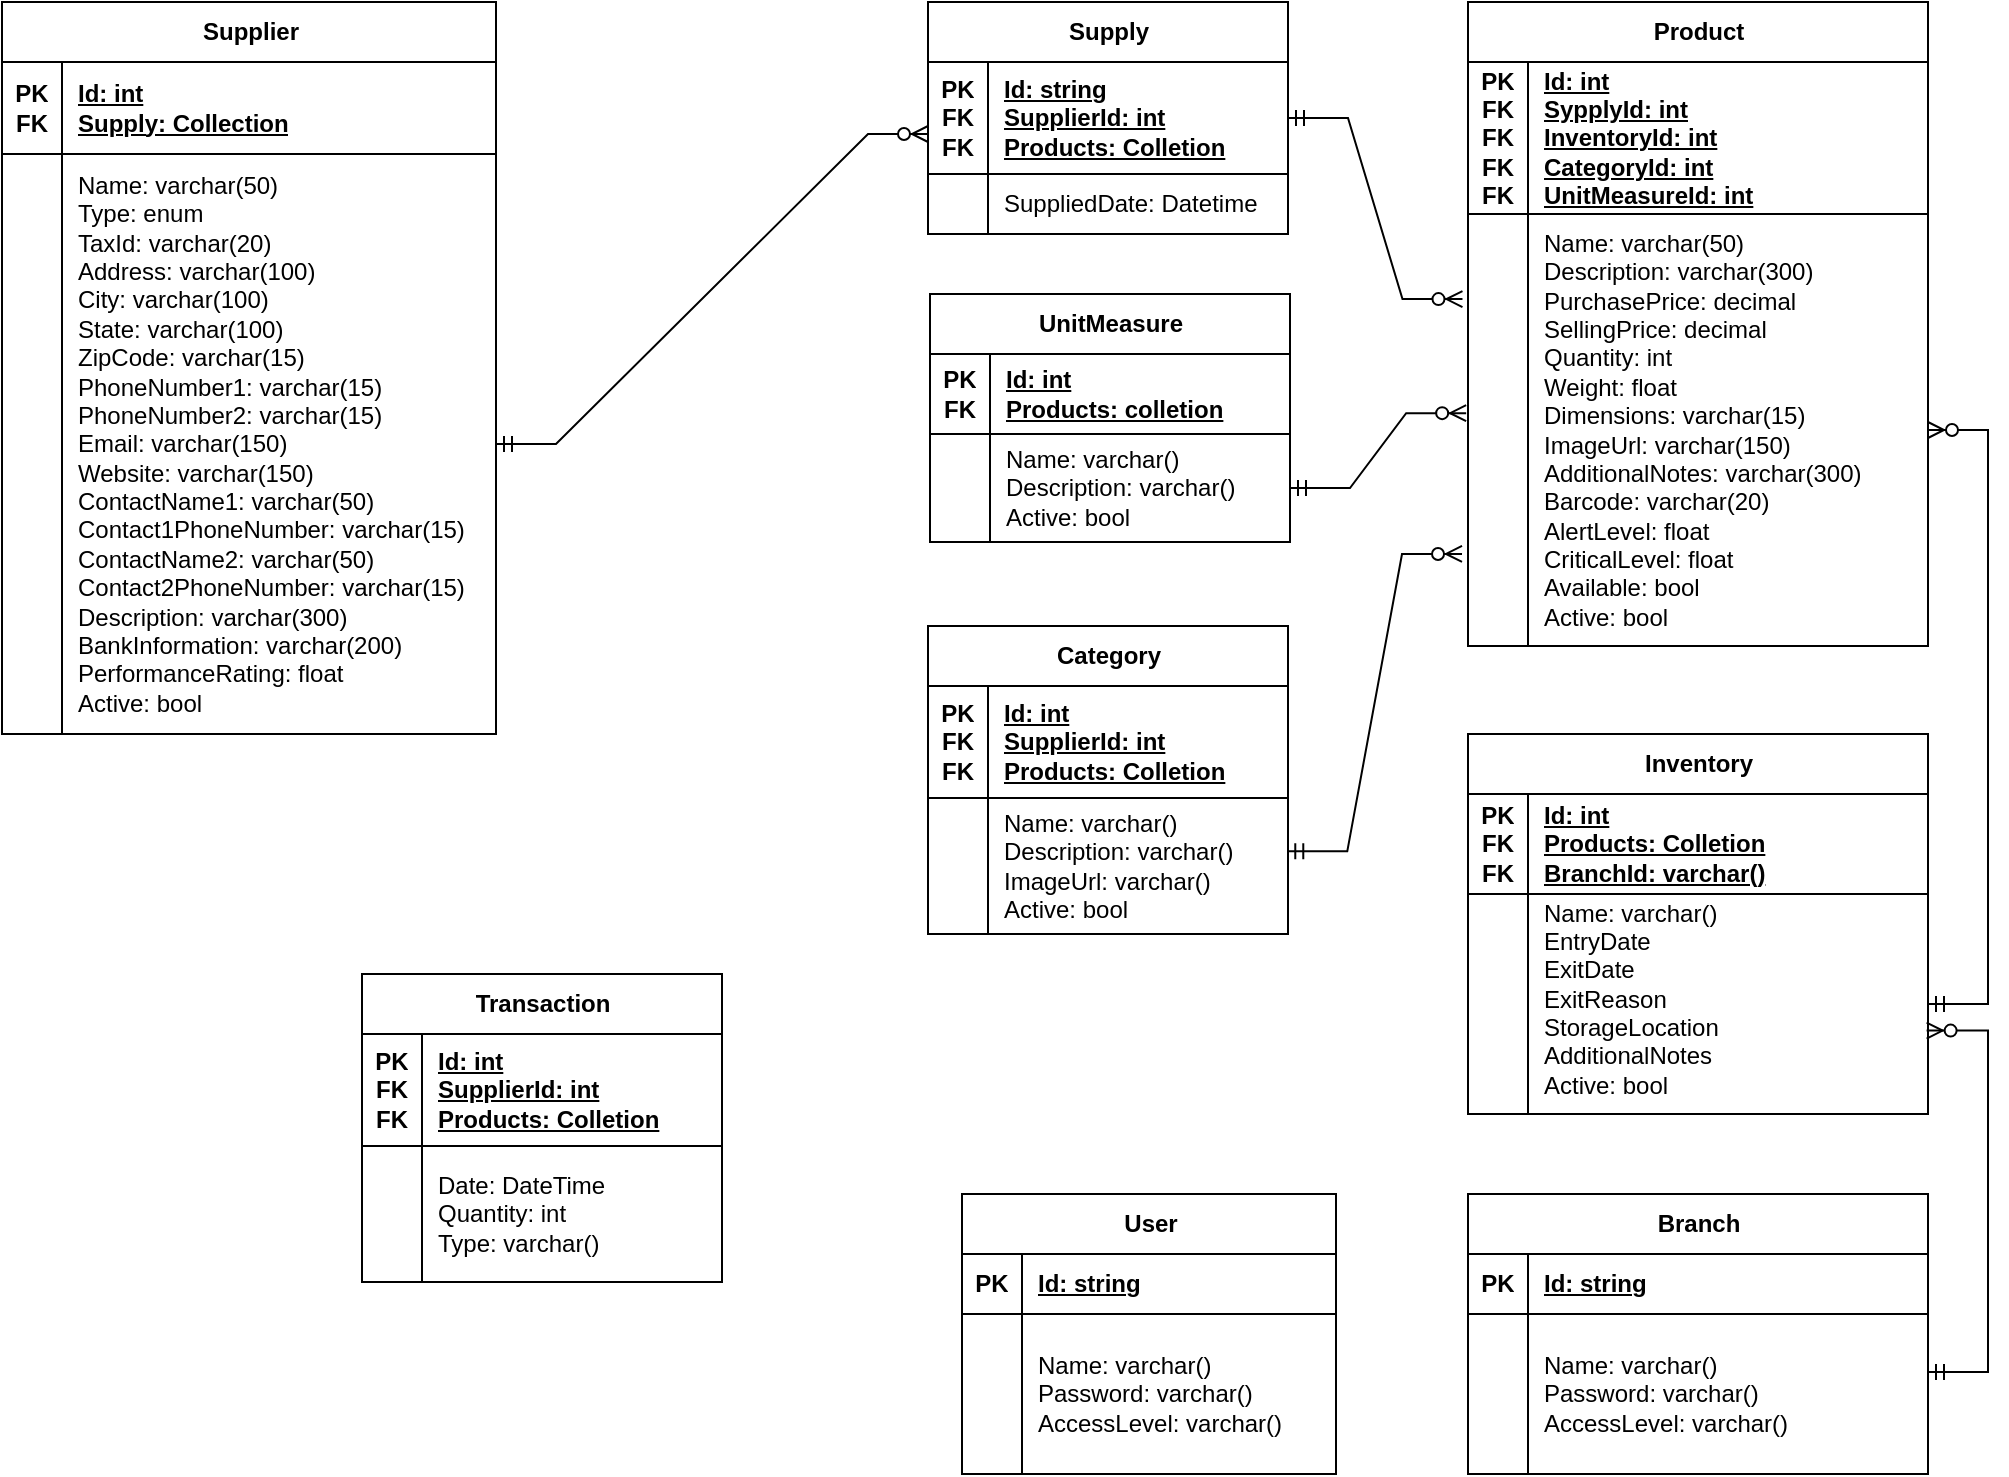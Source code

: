 <mxfile version="22.0.8" type="github">
  <diagram name="Página-1" id="oI9TYDiOCawssJ5pB_Mc">
    <mxGraphModel dx="1731" dy="668" grid="1" gridSize="10" guides="1" tooltips="1" connect="1" arrows="1" fold="1" page="1" pageScale="1" pageWidth="1169" pageHeight="827" math="0" shadow="0">
      <root>
        <mxCell id="0" />
        <mxCell id="1" parent="0" />
        <mxCell id="u429zlxLRRn3Ip08pNfd-1" value="Supplier" style="shape=table;startSize=30;container=1;collapsible=1;childLayout=tableLayout;fixedRows=1;rowLines=0;fontStyle=1;align=center;resizeLast=1;html=1;" parent="1" vertex="1">
          <mxGeometry x="30" y="44" width="247" height="366.0" as="geometry" />
        </mxCell>
        <mxCell id="u429zlxLRRn3Ip08pNfd-2" value="" style="shape=tableRow;horizontal=0;startSize=0;swimlaneHead=0;swimlaneBody=0;fillColor=none;collapsible=0;dropTarget=0;points=[[0,0.5],[1,0.5]];portConstraint=eastwest;top=0;left=0;right=0;bottom=1;" parent="u429zlxLRRn3Ip08pNfd-1" vertex="1">
          <mxGeometry y="30" width="247" height="46" as="geometry" />
        </mxCell>
        <mxCell id="u429zlxLRRn3Ip08pNfd-3" value="PK&lt;br&gt;FK" style="shape=partialRectangle;connectable=0;fillColor=none;top=0;left=0;bottom=0;right=0;fontStyle=1;overflow=hidden;whiteSpace=wrap;html=1;" parent="u429zlxLRRn3Ip08pNfd-2" vertex="1">
          <mxGeometry width="30" height="46" as="geometry">
            <mxRectangle width="30" height="46" as="alternateBounds" />
          </mxGeometry>
        </mxCell>
        <mxCell id="u429zlxLRRn3Ip08pNfd-4" value="Id: int&lt;br&gt;Supply: Collection" style="shape=partialRectangle;connectable=0;fillColor=none;top=0;left=0;bottom=0;right=0;align=left;spacingLeft=6;fontStyle=5;overflow=hidden;whiteSpace=wrap;html=1;" parent="u429zlxLRRn3Ip08pNfd-2" vertex="1">
          <mxGeometry x="30" width="217" height="46" as="geometry">
            <mxRectangle width="217" height="46" as="alternateBounds" />
          </mxGeometry>
        </mxCell>
        <mxCell id="u429zlxLRRn3Ip08pNfd-11" value="" style="shape=tableRow;horizontal=0;startSize=0;swimlaneHead=0;swimlaneBody=0;fillColor=none;collapsible=0;dropTarget=0;points=[[0,0.5],[1,0.5]];portConstraint=eastwest;top=0;left=0;right=0;bottom=0;" parent="u429zlxLRRn3Ip08pNfd-1" vertex="1">
          <mxGeometry y="76" width="247" height="290" as="geometry" />
        </mxCell>
        <mxCell id="u429zlxLRRn3Ip08pNfd-12" value="" style="shape=partialRectangle;connectable=0;fillColor=none;top=0;left=0;bottom=0;right=0;editable=1;overflow=hidden;whiteSpace=wrap;html=1;" parent="u429zlxLRRn3Ip08pNfd-11" vertex="1">
          <mxGeometry width="30" height="290" as="geometry">
            <mxRectangle width="30" height="290" as="alternateBounds" />
          </mxGeometry>
        </mxCell>
        <mxCell id="u429zlxLRRn3Ip08pNfd-13" value="Name: varchar(50)&lt;br&gt;Type: enum&lt;br&gt;TaxId: varchar(20)&lt;br&gt;Address: varchar(100)&lt;br&gt;City: varchar(100)&lt;br&gt;State: varchar(100)&lt;br&gt;ZipCode: varchar(15)&lt;br&gt;PhoneNumber1: varchar(15)&lt;br&gt;PhoneNumber2: varchar(15)&lt;br&gt;Email: varchar(150)&lt;br&gt;Website: varchar(150)&lt;br&gt;ContactName1: varchar(50)&lt;br&gt;Contact1PhoneNumber: varchar(15)&lt;br&gt;ContactName2: varchar(50)&lt;br&gt;Contact2PhoneNumber: varchar(15)&lt;br&gt;Description: varchar(300)&lt;br&gt;BankInformation: varchar(200)&lt;br&gt;PerformanceRating: float&lt;br&gt;Active: bool" style="shape=partialRectangle;connectable=0;fillColor=none;top=0;left=0;bottom=0;right=0;align=left;spacingLeft=6;overflow=hidden;whiteSpace=wrap;html=1;" parent="u429zlxLRRn3Ip08pNfd-11" vertex="1">
          <mxGeometry x="30" width="217" height="290" as="geometry">
            <mxRectangle width="217" height="290" as="alternateBounds" />
          </mxGeometry>
        </mxCell>
        <mxCell id="u429zlxLRRn3Ip08pNfd-28" value="Supply" style="shape=table;startSize=30;container=1;collapsible=1;childLayout=tableLayout;fixedRows=1;rowLines=0;fontStyle=1;align=center;resizeLast=1;html=1;" parent="1" vertex="1">
          <mxGeometry x="493" y="44" width="180" height="116.0" as="geometry" />
        </mxCell>
        <mxCell id="u429zlxLRRn3Ip08pNfd-29" value="" style="shape=tableRow;horizontal=0;startSize=0;swimlaneHead=0;swimlaneBody=0;fillColor=none;collapsible=0;dropTarget=0;points=[[0,0.5],[1,0.5]];portConstraint=eastwest;top=0;left=0;right=0;bottom=1;" parent="u429zlxLRRn3Ip08pNfd-28" vertex="1">
          <mxGeometry y="30" width="180" height="56" as="geometry" />
        </mxCell>
        <mxCell id="u429zlxLRRn3Ip08pNfd-30" value="PK&lt;br&gt;FK&lt;br&gt;FK" style="shape=partialRectangle;connectable=0;fillColor=none;top=0;left=0;bottom=0;right=0;fontStyle=1;overflow=hidden;whiteSpace=wrap;html=1;" parent="u429zlxLRRn3Ip08pNfd-29" vertex="1">
          <mxGeometry width="30" height="56" as="geometry">
            <mxRectangle width="30" height="56" as="alternateBounds" />
          </mxGeometry>
        </mxCell>
        <mxCell id="u429zlxLRRn3Ip08pNfd-31" value="Id: string&lt;br&gt;SupplierId: int&lt;br&gt;Products: Colletion" style="shape=partialRectangle;connectable=0;fillColor=none;top=0;left=0;bottom=0;right=0;align=left;spacingLeft=6;fontStyle=5;overflow=hidden;whiteSpace=wrap;html=1;" parent="u429zlxLRRn3Ip08pNfd-29" vertex="1">
          <mxGeometry x="30" width="150" height="56" as="geometry">
            <mxRectangle width="150" height="56" as="alternateBounds" />
          </mxGeometry>
        </mxCell>
        <mxCell id="u429zlxLRRn3Ip08pNfd-32" value="" style="shape=tableRow;horizontal=0;startSize=0;swimlaneHead=0;swimlaneBody=0;fillColor=none;collapsible=0;dropTarget=0;points=[[0,0.5],[1,0.5]];portConstraint=eastwest;top=0;left=0;right=0;bottom=0;" parent="u429zlxLRRn3Ip08pNfd-28" vertex="1">
          <mxGeometry y="86" width="180" height="30" as="geometry" />
        </mxCell>
        <mxCell id="u429zlxLRRn3Ip08pNfd-33" value="" style="shape=partialRectangle;connectable=0;fillColor=none;top=0;left=0;bottom=0;right=0;editable=1;overflow=hidden;whiteSpace=wrap;html=1;" parent="u429zlxLRRn3Ip08pNfd-32" vertex="1">
          <mxGeometry width="30" height="30" as="geometry">
            <mxRectangle width="30" height="30" as="alternateBounds" />
          </mxGeometry>
        </mxCell>
        <mxCell id="u429zlxLRRn3Ip08pNfd-34" value="SuppliedDate: Datetime" style="shape=partialRectangle;connectable=0;fillColor=none;top=0;left=0;bottom=0;right=0;align=left;spacingLeft=6;overflow=hidden;whiteSpace=wrap;html=1;" parent="u429zlxLRRn3Ip08pNfd-32" vertex="1">
          <mxGeometry x="30" width="150" height="30" as="geometry">
            <mxRectangle width="150" height="30" as="alternateBounds" />
          </mxGeometry>
        </mxCell>
        <mxCell id="u429zlxLRRn3Ip08pNfd-36" value="" style="edgeStyle=entityRelationEdgeStyle;fontSize=12;html=1;endArrow=ERzeroToMany;startArrow=ERmandOne;rounded=0;exitX=1;exitY=0.5;exitDx=0;exitDy=0;" parent="1" source="u429zlxLRRn3Ip08pNfd-11" edge="1">
          <mxGeometry width="100" height="100" relative="1" as="geometry">
            <mxPoint x="393" y="210" as="sourcePoint" />
            <mxPoint x="493" y="110" as="targetPoint" />
          </mxGeometry>
        </mxCell>
        <mxCell id="u429zlxLRRn3Ip08pNfd-37" value="Product" style="shape=table;startSize=30;container=1;collapsible=1;childLayout=tableLayout;fixedRows=1;rowLines=0;fontStyle=1;align=center;resizeLast=1;html=1;" parent="1" vertex="1">
          <mxGeometry x="763" y="44" width="230" height="322" as="geometry" />
        </mxCell>
        <mxCell id="u429zlxLRRn3Ip08pNfd-38" value="" style="shape=tableRow;horizontal=0;startSize=0;swimlaneHead=0;swimlaneBody=0;fillColor=none;collapsible=0;dropTarget=0;points=[[0,0.5],[1,0.5]];portConstraint=eastwest;top=0;left=0;right=0;bottom=1;" parent="u429zlxLRRn3Ip08pNfd-37" vertex="1">
          <mxGeometry y="30" width="230" height="76" as="geometry" />
        </mxCell>
        <mxCell id="u429zlxLRRn3Ip08pNfd-39" value="PK&lt;br&gt;FK&lt;br&gt;FK&lt;br&gt;FK&lt;br&gt;FK" style="shape=partialRectangle;connectable=0;fillColor=none;top=0;left=0;bottom=0;right=0;fontStyle=1;overflow=hidden;whiteSpace=wrap;html=1;" parent="u429zlxLRRn3Ip08pNfd-38" vertex="1">
          <mxGeometry width="30" height="76" as="geometry">
            <mxRectangle width="30" height="76" as="alternateBounds" />
          </mxGeometry>
        </mxCell>
        <mxCell id="u429zlxLRRn3Ip08pNfd-40" value="Id: int&lt;br&gt;SypplyId: int&lt;br&gt;InventoryId: int&lt;br&gt;CategoryId: int&lt;br&gt;UnitMeasureId: int" style="shape=partialRectangle;connectable=0;fillColor=none;top=0;left=0;bottom=0;right=0;align=left;spacingLeft=6;fontStyle=5;overflow=hidden;whiteSpace=wrap;html=1;" parent="u429zlxLRRn3Ip08pNfd-38" vertex="1">
          <mxGeometry x="30" width="200" height="76" as="geometry">
            <mxRectangle width="200" height="76" as="alternateBounds" />
          </mxGeometry>
        </mxCell>
        <mxCell id="u429zlxLRRn3Ip08pNfd-41" value="" style="shape=tableRow;horizontal=0;startSize=0;swimlaneHead=0;swimlaneBody=0;fillColor=none;collapsible=0;dropTarget=0;points=[[0,0.5],[1,0.5]];portConstraint=eastwest;top=0;left=0;right=0;bottom=0;" parent="u429zlxLRRn3Ip08pNfd-37" vertex="1">
          <mxGeometry y="106" width="230" height="216" as="geometry" />
        </mxCell>
        <mxCell id="u429zlxLRRn3Ip08pNfd-42" value="" style="shape=partialRectangle;connectable=0;fillColor=none;top=0;left=0;bottom=0;right=0;editable=1;overflow=hidden;whiteSpace=wrap;html=1;" parent="u429zlxLRRn3Ip08pNfd-41" vertex="1">
          <mxGeometry width="30" height="216" as="geometry">
            <mxRectangle width="30" height="216" as="alternateBounds" />
          </mxGeometry>
        </mxCell>
        <mxCell id="u429zlxLRRn3Ip08pNfd-43" value="Name: varchar(50)&lt;br&gt;Description: varchar(300)&lt;br&gt;PurchasePrice: decimal&lt;br&gt;SellingPrice: decimal&lt;br&gt;Quantity: int&lt;br&gt;Weight: float&lt;br&gt;Dimensions: varchar(15)&lt;br&gt;ImageUrl: varchar(150)&lt;br&gt;AdditionalNotes: varchar(300)&lt;br&gt;Barcode: varchar(20)&lt;br&gt;AlertLevel: float&lt;br&gt;CriticalLevel: float&lt;br&gt;Available: bool&lt;br&gt;Active: bool" style="shape=partialRectangle;connectable=0;fillColor=none;top=0;left=0;bottom=0;right=0;align=left;spacingLeft=6;overflow=hidden;whiteSpace=wrap;html=1;" parent="u429zlxLRRn3Ip08pNfd-41" vertex="1">
          <mxGeometry x="30" width="200" height="216" as="geometry">
            <mxRectangle width="200" height="216" as="alternateBounds" />
          </mxGeometry>
        </mxCell>
        <mxCell id="u429zlxLRRn3Ip08pNfd-44" value="" style="edgeStyle=entityRelationEdgeStyle;fontSize=12;html=1;endArrow=ERzeroToMany;startArrow=ERmandOne;rounded=0;exitX=1;exitY=0.5;exitDx=0;exitDy=0;entryX=-0.012;entryY=0.197;entryDx=0;entryDy=0;entryPerimeter=0;" parent="1" source="u429zlxLRRn3Ip08pNfd-28" target="u429zlxLRRn3Ip08pNfd-41" edge="1">
          <mxGeometry width="100" height="100" relative="1" as="geometry">
            <mxPoint x="640" y="80.0" as="sourcePoint" />
            <mxPoint x="730" y="226" as="targetPoint" />
            <Array as="points">
              <mxPoint x="717" y="168" />
              <mxPoint x="717" y="188" />
              <mxPoint x="717" y="188" />
            </Array>
          </mxGeometry>
        </mxCell>
        <mxCell id="u429zlxLRRn3Ip08pNfd-45" value="Inventory" style="shape=table;startSize=30;container=1;collapsible=1;childLayout=tableLayout;fixedRows=1;rowLines=0;fontStyle=1;align=center;resizeLast=1;html=1;" parent="1" vertex="1">
          <mxGeometry x="763" y="410" width="230" height="190" as="geometry" />
        </mxCell>
        <mxCell id="u429zlxLRRn3Ip08pNfd-46" value="" style="shape=tableRow;horizontal=0;startSize=0;swimlaneHead=0;swimlaneBody=0;fillColor=none;collapsible=0;dropTarget=0;points=[[0,0.5],[1,0.5]];portConstraint=eastwest;top=0;left=0;right=0;bottom=1;" parent="u429zlxLRRn3Ip08pNfd-45" vertex="1">
          <mxGeometry y="30" width="230" height="50" as="geometry" />
        </mxCell>
        <mxCell id="u429zlxLRRn3Ip08pNfd-47" value="PK&lt;br&gt;FK&lt;br&gt;FK" style="shape=partialRectangle;connectable=0;fillColor=none;top=0;left=0;bottom=0;right=0;fontStyle=1;overflow=hidden;whiteSpace=wrap;html=1;" parent="u429zlxLRRn3Ip08pNfd-46" vertex="1">
          <mxGeometry width="30" height="50" as="geometry">
            <mxRectangle width="30" height="50" as="alternateBounds" />
          </mxGeometry>
        </mxCell>
        <mxCell id="u429zlxLRRn3Ip08pNfd-48" value="Id: int&lt;br&gt;Products: Colletion&lt;br&gt;BranchId: varchar()" style="shape=partialRectangle;connectable=0;fillColor=none;top=0;left=0;bottom=0;right=0;align=left;spacingLeft=6;fontStyle=5;overflow=hidden;whiteSpace=wrap;html=1;" parent="u429zlxLRRn3Ip08pNfd-46" vertex="1">
          <mxGeometry x="30" width="200" height="50" as="geometry">
            <mxRectangle width="200" height="50" as="alternateBounds" />
          </mxGeometry>
        </mxCell>
        <mxCell id="u429zlxLRRn3Ip08pNfd-49" value="" style="shape=tableRow;horizontal=0;startSize=0;swimlaneHead=0;swimlaneBody=0;fillColor=none;collapsible=0;dropTarget=0;points=[[0,0.5],[1,0.5]];portConstraint=eastwest;top=0;left=0;right=0;bottom=0;" parent="u429zlxLRRn3Ip08pNfd-45" vertex="1">
          <mxGeometry y="80" width="230" height="110" as="geometry" />
        </mxCell>
        <mxCell id="u429zlxLRRn3Ip08pNfd-50" value="" style="shape=partialRectangle;connectable=0;fillColor=none;top=0;left=0;bottom=0;right=0;editable=1;overflow=hidden;whiteSpace=wrap;html=1;" parent="u429zlxLRRn3Ip08pNfd-49" vertex="1">
          <mxGeometry width="30" height="110" as="geometry">
            <mxRectangle width="30" height="110" as="alternateBounds" />
          </mxGeometry>
        </mxCell>
        <mxCell id="u429zlxLRRn3Ip08pNfd-51" value="Name: varchar()&lt;br&gt;EntryDate&lt;br&gt;ExitDate&lt;br&gt;ExitReason&lt;br&gt;StorageLocation&lt;br&gt;AdditionalNotes&lt;br&gt;Active: bool&lt;br&gt;&lt;br&gt;&lt;br&gt;" style="shape=partialRectangle;connectable=0;fillColor=none;top=0;left=0;bottom=0;right=0;align=left;spacingLeft=6;overflow=hidden;whiteSpace=wrap;html=1;" parent="u429zlxLRRn3Ip08pNfd-49" vertex="1">
          <mxGeometry x="30" width="200" height="110" as="geometry">
            <mxRectangle width="200" height="110" as="alternateBounds" />
          </mxGeometry>
        </mxCell>
        <mxCell id="u429zlxLRRn3Ip08pNfd-54" value="" style="edgeStyle=entityRelationEdgeStyle;fontSize=12;html=1;endArrow=ERzeroToMany;startArrow=ERmandOne;rounded=0;entryX=1;entryY=0.5;entryDx=0;entryDy=0;exitX=1;exitY=0.5;exitDx=0;exitDy=0;" parent="1" source="u429zlxLRRn3Ip08pNfd-49" target="u429zlxLRRn3Ip08pNfd-41" edge="1">
          <mxGeometry width="100" height="100" relative="1" as="geometry">
            <mxPoint x="1040" y="440" as="sourcePoint" />
            <mxPoint x="1140" y="340" as="targetPoint" />
            <Array as="points">
              <mxPoint x="1050" y="400" />
            </Array>
          </mxGeometry>
        </mxCell>
        <mxCell id="S84WDKqpn4CY_QFBzjo1-1" value="Category" style="shape=table;startSize=30;container=1;collapsible=1;childLayout=tableLayout;fixedRows=1;rowLines=0;fontStyle=1;align=center;resizeLast=1;html=1;" parent="1" vertex="1">
          <mxGeometry x="493" y="356" width="180" height="154.0" as="geometry" />
        </mxCell>
        <mxCell id="S84WDKqpn4CY_QFBzjo1-2" value="" style="shape=tableRow;horizontal=0;startSize=0;swimlaneHead=0;swimlaneBody=0;fillColor=none;collapsible=0;dropTarget=0;points=[[0,0.5],[1,0.5]];portConstraint=eastwest;top=0;left=0;right=0;bottom=1;" parent="S84WDKqpn4CY_QFBzjo1-1" vertex="1">
          <mxGeometry y="30" width="180" height="56" as="geometry" />
        </mxCell>
        <mxCell id="S84WDKqpn4CY_QFBzjo1-3" value="PK&lt;br&gt;FK&lt;br&gt;FK" style="shape=partialRectangle;connectable=0;fillColor=none;top=0;left=0;bottom=0;right=0;fontStyle=1;overflow=hidden;whiteSpace=wrap;html=1;" parent="S84WDKqpn4CY_QFBzjo1-2" vertex="1">
          <mxGeometry width="30" height="56" as="geometry">
            <mxRectangle width="30" height="56" as="alternateBounds" />
          </mxGeometry>
        </mxCell>
        <mxCell id="S84WDKqpn4CY_QFBzjo1-4" value="Id: int&lt;br&gt;SupplierId: int&lt;br&gt;Products: Colletion" style="shape=partialRectangle;connectable=0;fillColor=none;top=0;left=0;bottom=0;right=0;align=left;spacingLeft=6;fontStyle=5;overflow=hidden;whiteSpace=wrap;html=1;" parent="S84WDKqpn4CY_QFBzjo1-2" vertex="1">
          <mxGeometry x="30" width="150" height="56" as="geometry">
            <mxRectangle width="150" height="56" as="alternateBounds" />
          </mxGeometry>
        </mxCell>
        <mxCell id="S84WDKqpn4CY_QFBzjo1-5" value="" style="shape=tableRow;horizontal=0;startSize=0;swimlaneHead=0;swimlaneBody=0;fillColor=none;collapsible=0;dropTarget=0;points=[[0,0.5],[1,0.5]];portConstraint=eastwest;top=0;left=0;right=0;bottom=0;" parent="S84WDKqpn4CY_QFBzjo1-1" vertex="1">
          <mxGeometry y="86" width="180" height="68" as="geometry" />
        </mxCell>
        <mxCell id="S84WDKqpn4CY_QFBzjo1-6" value="" style="shape=partialRectangle;connectable=0;fillColor=none;top=0;left=0;bottom=0;right=0;editable=1;overflow=hidden;whiteSpace=wrap;html=1;" parent="S84WDKqpn4CY_QFBzjo1-5" vertex="1">
          <mxGeometry width="30" height="68" as="geometry">
            <mxRectangle width="30" height="68" as="alternateBounds" />
          </mxGeometry>
        </mxCell>
        <mxCell id="S84WDKqpn4CY_QFBzjo1-7" value="Name: varchar()&lt;br&gt;Description: varchar()&lt;br&gt;ImageUrl: varchar()&lt;br&gt;Active: bool" style="shape=partialRectangle;connectable=0;fillColor=none;top=0;left=0;bottom=0;right=0;align=left;spacingLeft=6;overflow=hidden;whiteSpace=wrap;html=1;" parent="S84WDKqpn4CY_QFBzjo1-5" vertex="1">
          <mxGeometry x="30" width="150" height="68" as="geometry">
            <mxRectangle width="150" height="68" as="alternateBounds" />
          </mxGeometry>
        </mxCell>
        <mxCell id="S84WDKqpn4CY_QFBzjo1-8" value="" style="edgeStyle=entityRelationEdgeStyle;fontSize=12;html=1;endArrow=ERzeroToMany;startArrow=ERmandOne;rounded=0;entryX=-0.013;entryY=0.787;entryDx=0;entryDy=0;entryPerimeter=0;exitX=0.998;exitY=0.392;exitDx=0;exitDy=0;exitPerimeter=0;" parent="1" source="S84WDKqpn4CY_QFBzjo1-5" target="u429zlxLRRn3Ip08pNfd-41" edge="1">
          <mxGeometry width="100" height="100" relative="1" as="geometry">
            <mxPoint x="680" y="468" as="sourcePoint" />
            <mxPoint x="750.36" y="279.996" as="targetPoint" />
          </mxGeometry>
        </mxCell>
        <mxCell id="S84WDKqpn4CY_QFBzjo1-12" value="UnitMeasure" style="shape=table;startSize=30;container=1;collapsible=1;childLayout=tableLayout;fixedRows=1;rowLines=0;fontStyle=1;align=center;resizeLast=1;html=1;" parent="1" vertex="1">
          <mxGeometry x="494" y="190" width="180" height="124.0" as="geometry" />
        </mxCell>
        <mxCell id="S84WDKqpn4CY_QFBzjo1-13" value="" style="shape=tableRow;horizontal=0;startSize=0;swimlaneHead=0;swimlaneBody=0;fillColor=none;collapsible=0;dropTarget=0;points=[[0,0.5],[1,0.5]];portConstraint=eastwest;top=0;left=0;right=0;bottom=1;" parent="S84WDKqpn4CY_QFBzjo1-12" vertex="1">
          <mxGeometry y="30" width="180" height="40" as="geometry" />
        </mxCell>
        <mxCell id="S84WDKqpn4CY_QFBzjo1-14" value="PK&lt;br&gt;FK" style="shape=partialRectangle;connectable=0;fillColor=none;top=0;left=0;bottom=0;right=0;fontStyle=1;overflow=hidden;whiteSpace=wrap;html=1;" parent="S84WDKqpn4CY_QFBzjo1-13" vertex="1">
          <mxGeometry width="30" height="40" as="geometry">
            <mxRectangle width="30" height="40" as="alternateBounds" />
          </mxGeometry>
        </mxCell>
        <mxCell id="S84WDKqpn4CY_QFBzjo1-15" value="Id: int&lt;br&gt;Products: colletion" style="shape=partialRectangle;connectable=0;fillColor=none;top=0;left=0;bottom=0;right=0;align=left;spacingLeft=6;fontStyle=5;overflow=hidden;whiteSpace=wrap;html=1;" parent="S84WDKqpn4CY_QFBzjo1-13" vertex="1">
          <mxGeometry x="30" width="150" height="40" as="geometry">
            <mxRectangle width="150" height="40" as="alternateBounds" />
          </mxGeometry>
        </mxCell>
        <mxCell id="S84WDKqpn4CY_QFBzjo1-16" value="" style="shape=tableRow;horizontal=0;startSize=0;swimlaneHead=0;swimlaneBody=0;fillColor=none;collapsible=0;dropTarget=0;points=[[0,0.5],[1,0.5]];portConstraint=eastwest;top=0;left=0;right=0;bottom=0;" parent="S84WDKqpn4CY_QFBzjo1-12" vertex="1">
          <mxGeometry y="70" width="180" height="54" as="geometry" />
        </mxCell>
        <mxCell id="S84WDKqpn4CY_QFBzjo1-17" value="" style="shape=partialRectangle;connectable=0;fillColor=none;top=0;left=0;bottom=0;right=0;editable=1;overflow=hidden;whiteSpace=wrap;html=1;" parent="S84WDKqpn4CY_QFBzjo1-16" vertex="1">
          <mxGeometry width="30" height="54" as="geometry">
            <mxRectangle width="30" height="54" as="alternateBounds" />
          </mxGeometry>
        </mxCell>
        <mxCell id="S84WDKqpn4CY_QFBzjo1-18" value="Name: varchar()&lt;br&gt;Description: varchar()&lt;br&gt;Active: bool" style="shape=partialRectangle;connectable=0;fillColor=none;top=0;left=0;bottom=0;right=0;align=left;spacingLeft=6;overflow=hidden;whiteSpace=wrap;html=1;" parent="S84WDKqpn4CY_QFBzjo1-16" vertex="1">
          <mxGeometry x="30" width="150" height="54" as="geometry">
            <mxRectangle width="150" height="54" as="alternateBounds" />
          </mxGeometry>
        </mxCell>
        <mxCell id="S84WDKqpn4CY_QFBzjo1-19" value="" style="edgeStyle=entityRelationEdgeStyle;fontSize=12;html=1;endArrow=ERzeroToMany;startArrow=ERmandOne;rounded=0;entryX=-0.004;entryY=0.461;entryDx=0;entryDy=0;entryPerimeter=0;exitX=1;exitY=0.5;exitDx=0;exitDy=0;" parent="1" source="S84WDKqpn4CY_QFBzjo1-16" target="u429zlxLRRn3Ip08pNfd-41" edge="1">
          <mxGeometry width="100" height="100" relative="1" as="geometry">
            <mxPoint x="710" y="300" as="sourcePoint" />
            <mxPoint x="746.01" y="230.002" as="targetPoint" />
            <Array as="points">
              <mxPoint x="736" y="239.93" />
            </Array>
          </mxGeometry>
        </mxCell>
        <mxCell id="QsXNhRMBaYSwZov24OHr-1" value="User" style="shape=table;startSize=30;container=1;collapsible=1;childLayout=tableLayout;fixedRows=1;rowLines=0;fontStyle=1;align=center;resizeLast=1;html=1;" vertex="1" parent="1">
          <mxGeometry x="510" y="640" width="187" height="140" as="geometry" />
        </mxCell>
        <mxCell id="QsXNhRMBaYSwZov24OHr-2" value="" style="shape=tableRow;horizontal=0;startSize=0;swimlaneHead=0;swimlaneBody=0;fillColor=none;collapsible=0;dropTarget=0;points=[[0,0.5],[1,0.5]];portConstraint=eastwest;top=0;left=0;right=0;bottom=1;" vertex="1" parent="QsXNhRMBaYSwZov24OHr-1">
          <mxGeometry y="30" width="187" height="30" as="geometry" />
        </mxCell>
        <mxCell id="QsXNhRMBaYSwZov24OHr-3" value="PK" style="shape=partialRectangle;connectable=0;fillColor=none;top=0;left=0;bottom=0;right=0;fontStyle=1;overflow=hidden;whiteSpace=wrap;html=1;" vertex="1" parent="QsXNhRMBaYSwZov24OHr-2">
          <mxGeometry width="30" height="30" as="geometry">
            <mxRectangle width="30" height="30" as="alternateBounds" />
          </mxGeometry>
        </mxCell>
        <mxCell id="QsXNhRMBaYSwZov24OHr-4" value="Id: string" style="shape=partialRectangle;connectable=0;fillColor=none;top=0;left=0;bottom=0;right=0;align=left;spacingLeft=6;fontStyle=5;overflow=hidden;whiteSpace=wrap;html=1;" vertex="1" parent="QsXNhRMBaYSwZov24OHr-2">
          <mxGeometry x="30" width="157" height="30" as="geometry">
            <mxRectangle width="157" height="30" as="alternateBounds" />
          </mxGeometry>
        </mxCell>
        <mxCell id="QsXNhRMBaYSwZov24OHr-5" value="" style="shape=tableRow;horizontal=0;startSize=0;swimlaneHead=0;swimlaneBody=0;fillColor=none;collapsible=0;dropTarget=0;points=[[0,0.5],[1,0.5]];portConstraint=eastwest;top=0;left=0;right=0;bottom=0;" vertex="1" parent="QsXNhRMBaYSwZov24OHr-1">
          <mxGeometry y="60" width="187" height="80" as="geometry" />
        </mxCell>
        <mxCell id="QsXNhRMBaYSwZov24OHr-6" value="" style="shape=partialRectangle;connectable=0;fillColor=none;top=0;left=0;bottom=0;right=0;editable=1;overflow=hidden;whiteSpace=wrap;html=1;" vertex="1" parent="QsXNhRMBaYSwZov24OHr-5">
          <mxGeometry width="30" height="80" as="geometry">
            <mxRectangle width="30" height="80" as="alternateBounds" />
          </mxGeometry>
        </mxCell>
        <mxCell id="QsXNhRMBaYSwZov24OHr-7" value="Name: varchar()&lt;br&gt;Password: varchar()&lt;br&gt;AccessLevel: varchar()" style="shape=partialRectangle;connectable=0;fillColor=none;top=0;left=0;bottom=0;right=0;align=left;spacingLeft=6;overflow=hidden;whiteSpace=wrap;html=1;" vertex="1" parent="QsXNhRMBaYSwZov24OHr-5">
          <mxGeometry x="30" width="157" height="80" as="geometry">
            <mxRectangle width="157" height="80" as="alternateBounds" />
          </mxGeometry>
        </mxCell>
        <mxCell id="QsXNhRMBaYSwZov24OHr-8" value="Branch" style="shape=table;startSize=30;container=1;collapsible=1;childLayout=tableLayout;fixedRows=1;rowLines=0;fontStyle=1;align=center;resizeLast=1;html=1;" vertex="1" parent="1">
          <mxGeometry x="763" y="640" width="230" height="140" as="geometry" />
        </mxCell>
        <mxCell id="QsXNhRMBaYSwZov24OHr-9" value="" style="shape=tableRow;horizontal=0;startSize=0;swimlaneHead=0;swimlaneBody=0;fillColor=none;collapsible=0;dropTarget=0;points=[[0,0.5],[1,0.5]];portConstraint=eastwest;top=0;left=0;right=0;bottom=1;" vertex="1" parent="QsXNhRMBaYSwZov24OHr-8">
          <mxGeometry y="30" width="230" height="30" as="geometry" />
        </mxCell>
        <mxCell id="QsXNhRMBaYSwZov24OHr-10" value="PK" style="shape=partialRectangle;connectable=0;fillColor=none;top=0;left=0;bottom=0;right=0;fontStyle=1;overflow=hidden;whiteSpace=wrap;html=1;" vertex="1" parent="QsXNhRMBaYSwZov24OHr-9">
          <mxGeometry width="30" height="30" as="geometry">
            <mxRectangle width="30" height="30" as="alternateBounds" />
          </mxGeometry>
        </mxCell>
        <mxCell id="QsXNhRMBaYSwZov24OHr-11" value="Id: string" style="shape=partialRectangle;connectable=0;fillColor=none;top=0;left=0;bottom=0;right=0;align=left;spacingLeft=6;fontStyle=5;overflow=hidden;whiteSpace=wrap;html=1;" vertex="1" parent="QsXNhRMBaYSwZov24OHr-9">
          <mxGeometry x="30" width="200" height="30" as="geometry">
            <mxRectangle width="200" height="30" as="alternateBounds" />
          </mxGeometry>
        </mxCell>
        <mxCell id="QsXNhRMBaYSwZov24OHr-12" value="" style="shape=tableRow;horizontal=0;startSize=0;swimlaneHead=0;swimlaneBody=0;fillColor=none;collapsible=0;dropTarget=0;points=[[0,0.5],[1,0.5]];portConstraint=eastwest;top=0;left=0;right=0;bottom=0;" vertex="1" parent="QsXNhRMBaYSwZov24OHr-8">
          <mxGeometry y="60" width="230" height="80" as="geometry" />
        </mxCell>
        <mxCell id="QsXNhRMBaYSwZov24OHr-13" value="" style="shape=partialRectangle;connectable=0;fillColor=none;top=0;left=0;bottom=0;right=0;editable=1;overflow=hidden;whiteSpace=wrap;html=1;" vertex="1" parent="QsXNhRMBaYSwZov24OHr-12">
          <mxGeometry width="30" height="80" as="geometry">
            <mxRectangle width="30" height="80" as="alternateBounds" />
          </mxGeometry>
        </mxCell>
        <mxCell id="QsXNhRMBaYSwZov24OHr-14" value="Name: varchar()&lt;br&gt;Password: varchar()&lt;br&gt;AccessLevel: varchar()" style="shape=partialRectangle;connectable=0;fillColor=none;top=0;left=0;bottom=0;right=0;align=left;spacingLeft=6;overflow=hidden;whiteSpace=wrap;html=1;" vertex="1" parent="QsXNhRMBaYSwZov24OHr-12">
          <mxGeometry x="30" width="200" height="80" as="geometry">
            <mxRectangle width="200" height="80" as="alternateBounds" />
          </mxGeometry>
        </mxCell>
        <mxCell id="QsXNhRMBaYSwZov24OHr-38" value="" style="edgeStyle=entityRelationEdgeStyle;fontSize=12;html=1;endArrow=ERzeroToMany;startArrow=ERmandOne;rounded=0;exitX=0.998;exitY=0.392;exitDx=0;exitDy=0;exitPerimeter=0;entryX=0.997;entryY=0.621;entryDx=0;entryDy=0;entryPerimeter=0;" edge="1" parent="1" target="u429zlxLRRn3Ip08pNfd-49">
          <mxGeometry width="100" height="100" relative="1" as="geometry">
            <mxPoint x="993" y="729" as="sourcePoint" />
            <mxPoint x="1050" y="580" as="targetPoint" />
          </mxGeometry>
        </mxCell>
        <mxCell id="QsXNhRMBaYSwZov24OHr-40" value="Transaction" style="shape=table;startSize=30;container=1;collapsible=1;childLayout=tableLayout;fixedRows=1;rowLines=0;fontStyle=1;align=center;resizeLast=1;html=1;" vertex="1" parent="1">
          <mxGeometry x="210" y="530" width="180" height="154.0" as="geometry" />
        </mxCell>
        <mxCell id="QsXNhRMBaYSwZov24OHr-41" value="" style="shape=tableRow;horizontal=0;startSize=0;swimlaneHead=0;swimlaneBody=0;fillColor=none;collapsible=0;dropTarget=0;points=[[0,0.5],[1,0.5]];portConstraint=eastwest;top=0;left=0;right=0;bottom=1;" vertex="1" parent="QsXNhRMBaYSwZov24OHr-40">
          <mxGeometry y="30" width="180" height="56" as="geometry" />
        </mxCell>
        <mxCell id="QsXNhRMBaYSwZov24OHr-42" value="PK&lt;br&gt;FK&lt;br&gt;FK" style="shape=partialRectangle;connectable=0;fillColor=none;top=0;left=0;bottom=0;right=0;fontStyle=1;overflow=hidden;whiteSpace=wrap;html=1;" vertex="1" parent="QsXNhRMBaYSwZov24OHr-41">
          <mxGeometry width="30" height="56" as="geometry">
            <mxRectangle width="30" height="56" as="alternateBounds" />
          </mxGeometry>
        </mxCell>
        <mxCell id="QsXNhRMBaYSwZov24OHr-43" value="Id: int&lt;br&gt;SupplierId: int&lt;br&gt;Products: Colletion" style="shape=partialRectangle;connectable=0;fillColor=none;top=0;left=0;bottom=0;right=0;align=left;spacingLeft=6;fontStyle=5;overflow=hidden;whiteSpace=wrap;html=1;" vertex="1" parent="QsXNhRMBaYSwZov24OHr-41">
          <mxGeometry x="30" width="150" height="56" as="geometry">
            <mxRectangle width="150" height="56" as="alternateBounds" />
          </mxGeometry>
        </mxCell>
        <mxCell id="QsXNhRMBaYSwZov24OHr-44" value="" style="shape=tableRow;horizontal=0;startSize=0;swimlaneHead=0;swimlaneBody=0;fillColor=none;collapsible=0;dropTarget=0;points=[[0,0.5],[1,0.5]];portConstraint=eastwest;top=0;left=0;right=0;bottom=0;" vertex="1" parent="QsXNhRMBaYSwZov24OHr-40">
          <mxGeometry y="86" width="180" height="68" as="geometry" />
        </mxCell>
        <mxCell id="QsXNhRMBaYSwZov24OHr-45" value="" style="shape=partialRectangle;connectable=0;fillColor=none;top=0;left=0;bottom=0;right=0;editable=1;overflow=hidden;whiteSpace=wrap;html=1;" vertex="1" parent="QsXNhRMBaYSwZov24OHr-44">
          <mxGeometry width="30" height="68" as="geometry">
            <mxRectangle width="30" height="68" as="alternateBounds" />
          </mxGeometry>
        </mxCell>
        <mxCell id="QsXNhRMBaYSwZov24OHr-46" value="Date: DateTime&lt;br&gt;Quantity: int&lt;br&gt;Type: varchar()" style="shape=partialRectangle;connectable=0;fillColor=none;top=0;left=0;bottom=0;right=0;align=left;spacingLeft=6;overflow=hidden;whiteSpace=wrap;html=1;" vertex="1" parent="QsXNhRMBaYSwZov24OHr-44">
          <mxGeometry x="30" width="150" height="68" as="geometry">
            <mxRectangle width="150" height="68" as="alternateBounds" />
          </mxGeometry>
        </mxCell>
      </root>
    </mxGraphModel>
  </diagram>
</mxfile>

